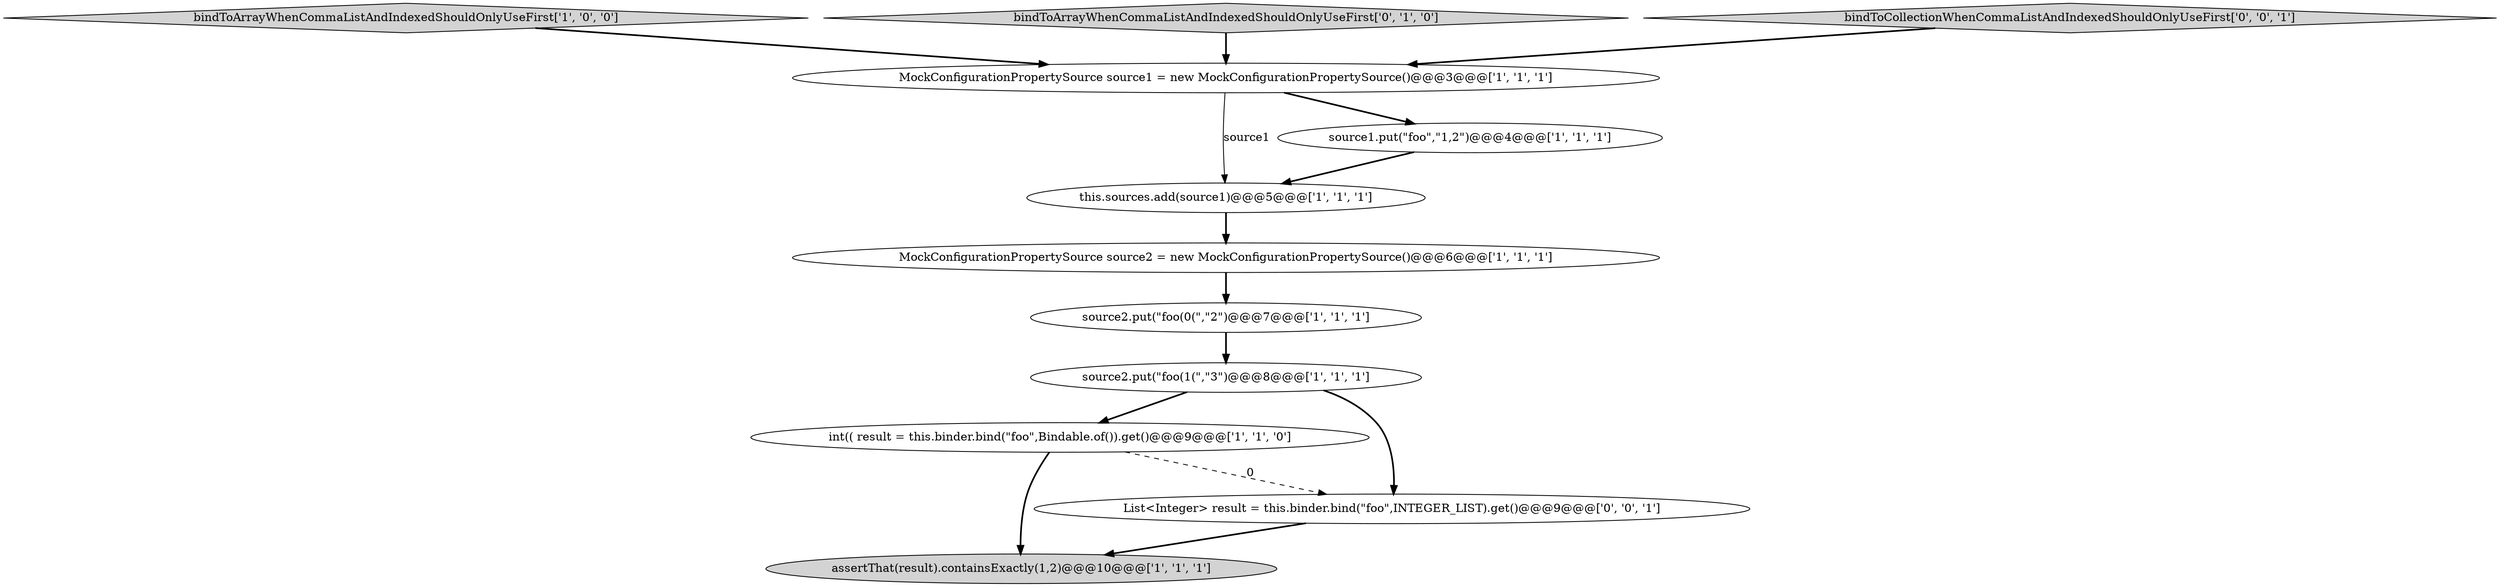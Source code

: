 digraph {
1 [style = filled, label = "MockConfigurationPropertySource source2 = new MockConfigurationPropertySource()@@@6@@@['1', '1', '1']", fillcolor = white, shape = ellipse image = "AAA0AAABBB1BBB"];
7 [style = filled, label = "int(( result = this.binder.bind(\"foo\",Bindable.of()).get()@@@9@@@['1', '1', '0']", fillcolor = white, shape = ellipse image = "AAA0AAABBB1BBB"];
4 [style = filled, label = "MockConfigurationPropertySource source1 = new MockConfigurationPropertySource()@@@3@@@['1', '1', '1']", fillcolor = white, shape = ellipse image = "AAA0AAABBB1BBB"];
0 [style = filled, label = "bindToArrayWhenCommaListAndIndexedShouldOnlyUseFirst['1', '0', '0']", fillcolor = lightgray, shape = diamond image = "AAA0AAABBB1BBB"];
10 [style = filled, label = "List<Integer> result = this.binder.bind(\"foo\",INTEGER_LIST).get()@@@9@@@['0', '0', '1']", fillcolor = white, shape = ellipse image = "AAA0AAABBB3BBB"];
6 [style = filled, label = "source2.put(\"foo(0(\",\"2\")@@@7@@@['1', '1', '1']", fillcolor = white, shape = ellipse image = "AAA0AAABBB1BBB"];
9 [style = filled, label = "bindToArrayWhenCommaListAndIndexedShouldOnlyUseFirst['0', '1', '0']", fillcolor = lightgray, shape = diamond image = "AAA0AAABBB2BBB"];
11 [style = filled, label = "bindToCollectionWhenCommaListAndIndexedShouldOnlyUseFirst['0', '0', '1']", fillcolor = lightgray, shape = diamond image = "AAA0AAABBB3BBB"];
8 [style = filled, label = "assertThat(result).containsExactly(1,2)@@@10@@@['1', '1', '1']", fillcolor = lightgray, shape = ellipse image = "AAA0AAABBB1BBB"];
5 [style = filled, label = "source2.put(\"foo(1(\",\"3\")@@@8@@@['1', '1', '1']", fillcolor = white, shape = ellipse image = "AAA0AAABBB1BBB"];
2 [style = filled, label = "this.sources.add(source1)@@@5@@@['1', '1', '1']", fillcolor = white, shape = ellipse image = "AAA0AAABBB1BBB"];
3 [style = filled, label = "source1.put(\"foo\",\"1,2\")@@@4@@@['1', '1', '1']", fillcolor = white, shape = ellipse image = "AAA0AAABBB1BBB"];
5->7 [style = bold, label=""];
4->3 [style = bold, label=""];
6->5 [style = bold, label=""];
5->10 [style = bold, label=""];
4->2 [style = solid, label="source1"];
7->10 [style = dashed, label="0"];
1->6 [style = bold, label=""];
3->2 [style = bold, label=""];
10->8 [style = bold, label=""];
7->8 [style = bold, label=""];
0->4 [style = bold, label=""];
2->1 [style = bold, label=""];
9->4 [style = bold, label=""];
11->4 [style = bold, label=""];
}
